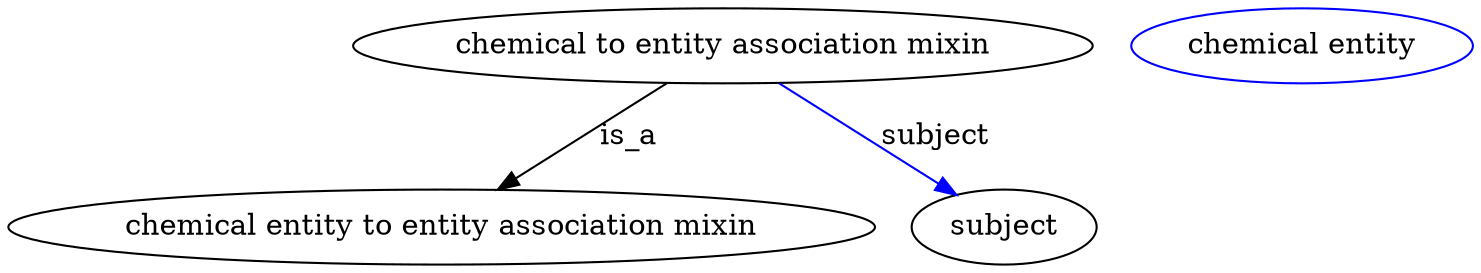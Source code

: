 digraph {
	graph [bb="0,0,701.87,123"];
	node [label="\N"];
	"chemical to entity association mixin"	[height=0.5,
		label="chemical to entity association mixin",
		pos="342.98,105",
		width=4.9287];
	"chemical entity to entity association mixin"	[height=0.5,
		pos="207.98,18",
		width=5.7773];
	"chemical to entity association mixin" -> "chemical entity to entity association mixin"	[label=is_a,
		lp="297.98,61.5",
		pos="e,234.93,35.967 315.99,87.003 295.2,73.916 266.28,55.708 243.6,41.426"];
	subject	[height=0.5,
		pos="477.98,18",
		width=1.2277];
	"chemical to entity association mixin" -> subject	[color=blue,
		label=subject,
		lp="444.98,61.5",
		pos="e,455.07,33.424 369.98,87.003 392.08,73.084 423.39,53.374 446.61,38.755",
		style=solid];
	"chemical to entity association mixin_subject"	[color=blue,
		height=0.5,
		label="chemical entity",
		pos="619.98,105",
		width=2.2748];
}

